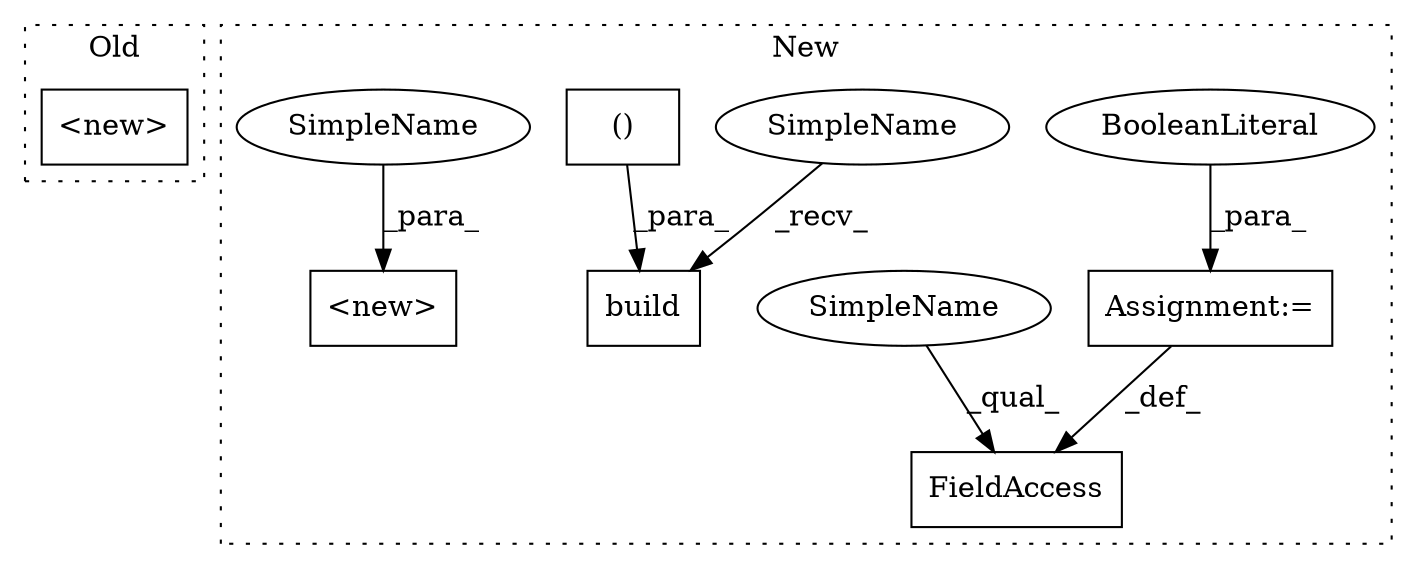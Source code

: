 digraph G {
subgraph cluster0 {
1 [label="<new>" a="46" s="2537" l="8" shape="box"];
label = "Old";
style="dotted";
}
subgraph cluster1 {
2 [label="build" a="32" s="3867,3908" l="13,2" shape="box"];
3 [label="()" a="106" s="3880" l="28" shape="box"];
4 [label="FieldAccess" a="22" s="4043" l="11" shape="box"];
5 [label="<new>" a="46" s="3706,3724" l="6,2" shape="box"];
6 [label="Assignment:=" a="7" s="4054" l="1" shape="box"];
7 [label="BooleanLiteral" a="9" s="4055" l="4" shape="ellipse"];
8 [label="SimpleName" a="42" s="4043" l="4" shape="ellipse"];
9 [label="SimpleName" a="42" s="3720" l="4" shape="ellipse"];
10 [label="SimpleName" a="42" s="3862" l="4" shape="ellipse"];
label = "New";
style="dotted";
}
3 -> 2 [label="_para_"];
6 -> 4 [label="_def_"];
7 -> 6 [label="_para_"];
8 -> 4 [label="_qual_"];
9 -> 5 [label="_para_"];
10 -> 2 [label="_recv_"];
}